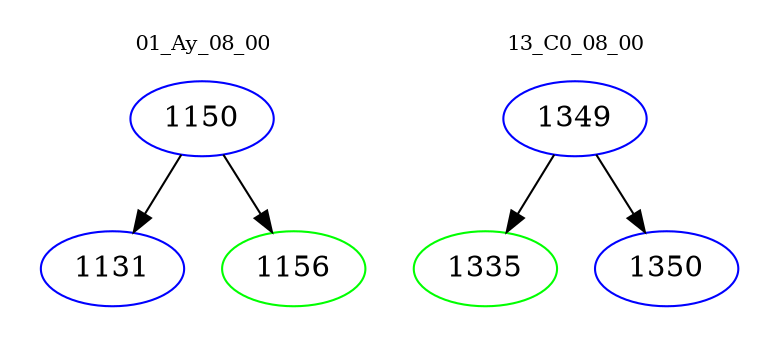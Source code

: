 digraph{
subgraph cluster_0 {
color = white
label = "01_Ay_08_00";
fontsize=10;
T0_1150 [label="1150", color="blue"]
T0_1150 -> T0_1131 [color="black"]
T0_1131 [label="1131", color="blue"]
T0_1150 -> T0_1156 [color="black"]
T0_1156 [label="1156", color="green"]
}
subgraph cluster_1 {
color = white
label = "13_C0_08_00";
fontsize=10;
T1_1349 [label="1349", color="blue"]
T1_1349 -> T1_1335 [color="black"]
T1_1335 [label="1335", color="green"]
T1_1349 -> T1_1350 [color="black"]
T1_1350 [label="1350", color="blue"]
}
}
